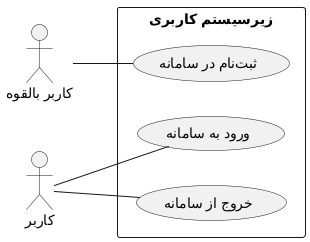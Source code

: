 @startuml user_subsystem
left to right direction

rectangle "زیرسیستم کاربری"{
    usecase "ثبت‌نام در سامانه" as signup
    usecase "ورود به سامانه" as login
    usecase "خروج از سامانه" as logout
}

actor "کاربر بالقوه" as defactoUser
actor "کاربر" as user

defactoUser -- signup
user -- login
user -- logout

@enduml